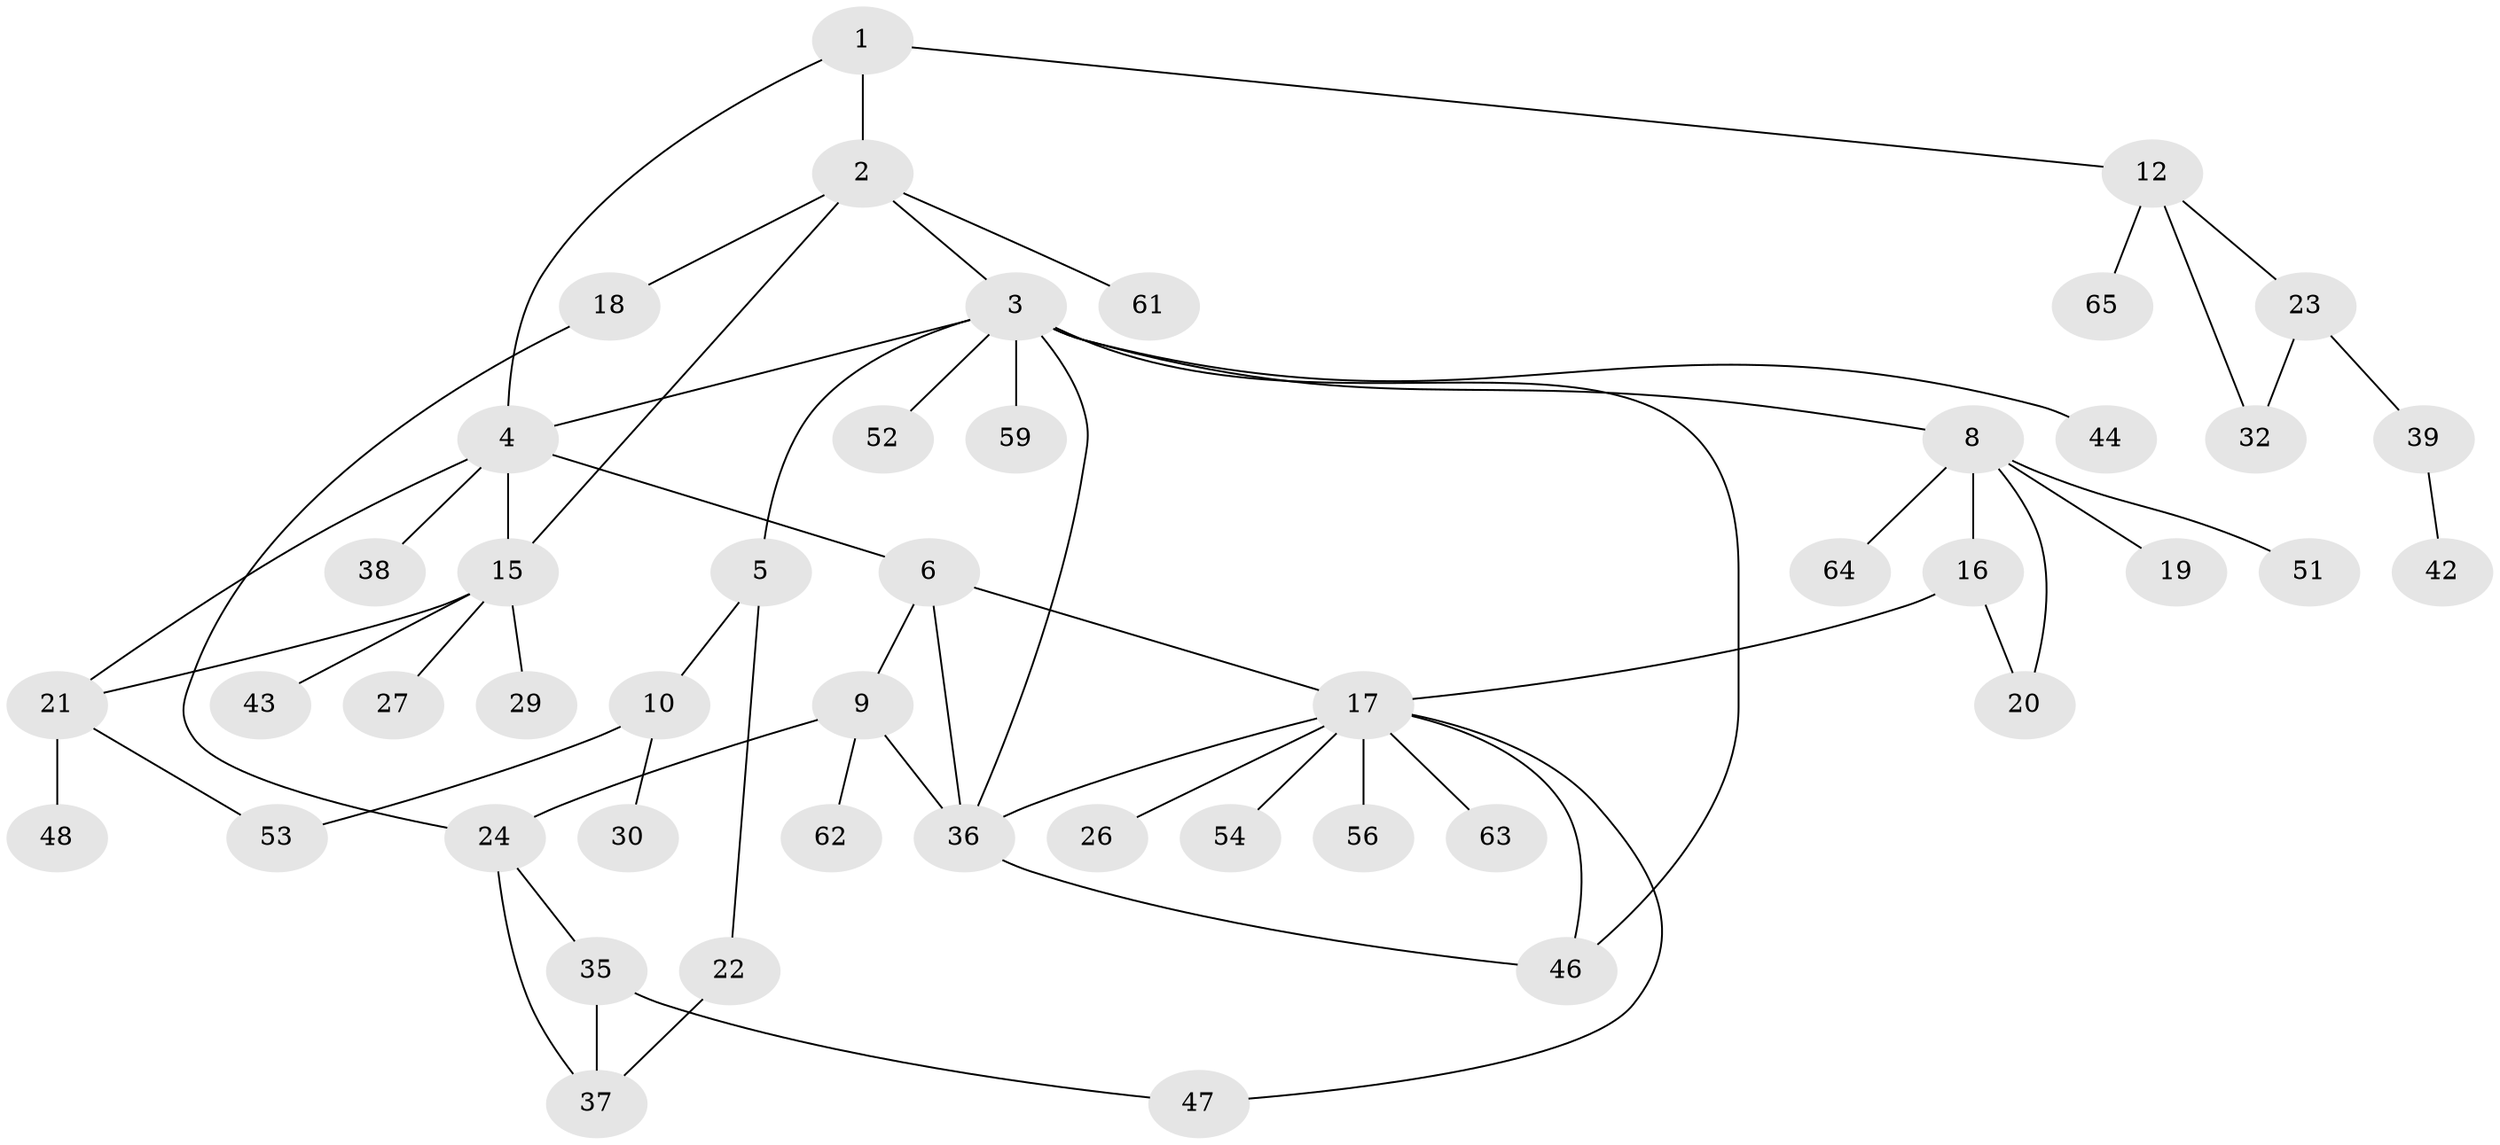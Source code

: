 // Generated by graph-tools (version 1.1) at 2025/51/02/27/25 19:51:40]
// undirected, 47 vertices, 62 edges
graph export_dot {
graph [start="1"]
  node [color=gray90,style=filled];
  1;
  2 [super="+13"];
  3 [super="+11"];
  4 [super="+14"];
  5;
  6 [super="+7"];
  8 [super="+34"];
  9 [super="+58"];
  10 [super="+25"];
  12 [super="+33"];
  15 [super="+28"];
  16 [super="+57"];
  17 [super="+55"];
  18;
  19;
  20 [super="+31"];
  21;
  22 [super="+50"];
  23;
  24;
  26;
  27;
  29;
  30;
  32 [super="+40"];
  35 [super="+41"];
  36 [super="+60"];
  37 [super="+45"];
  38;
  39;
  42 [super="+49"];
  43;
  44;
  46;
  47;
  48 [super="+67"];
  51;
  52;
  53 [super="+66"];
  54;
  56;
  59;
  61;
  62;
  63 [super="+68"];
  64;
  65;
  1 -- 2;
  1 -- 12;
  1 -- 4;
  2 -- 3;
  2 -- 15;
  2 -- 18;
  2 -- 61;
  3 -- 4;
  3 -- 5;
  3 -- 8;
  3 -- 46 [weight=2];
  3 -- 59;
  3 -- 52;
  3 -- 44;
  3 -- 36;
  4 -- 6;
  4 -- 38;
  4 -- 21;
  4 -- 15;
  5 -- 10;
  5 -- 22;
  6 -- 9;
  6 -- 17;
  6 -- 36;
  8 -- 16;
  8 -- 19;
  8 -- 51;
  8 -- 64;
  8 -- 20;
  9 -- 24;
  9 -- 62;
  9 -- 36;
  10 -- 30;
  10 -- 53;
  12 -- 23;
  12 -- 32;
  12 -- 65;
  15 -- 21;
  15 -- 27;
  15 -- 43;
  15 -- 29;
  16 -- 20;
  16 -- 17;
  17 -- 26;
  17 -- 36;
  17 -- 54;
  17 -- 63;
  17 -- 47;
  17 -- 56;
  17 -- 46;
  18 -- 24;
  21 -- 48;
  21 -- 53;
  22 -- 37;
  23 -- 39;
  23 -- 32;
  24 -- 35;
  24 -- 37;
  35 -- 37;
  35 -- 47;
  36 -- 46;
  39 -- 42;
}
